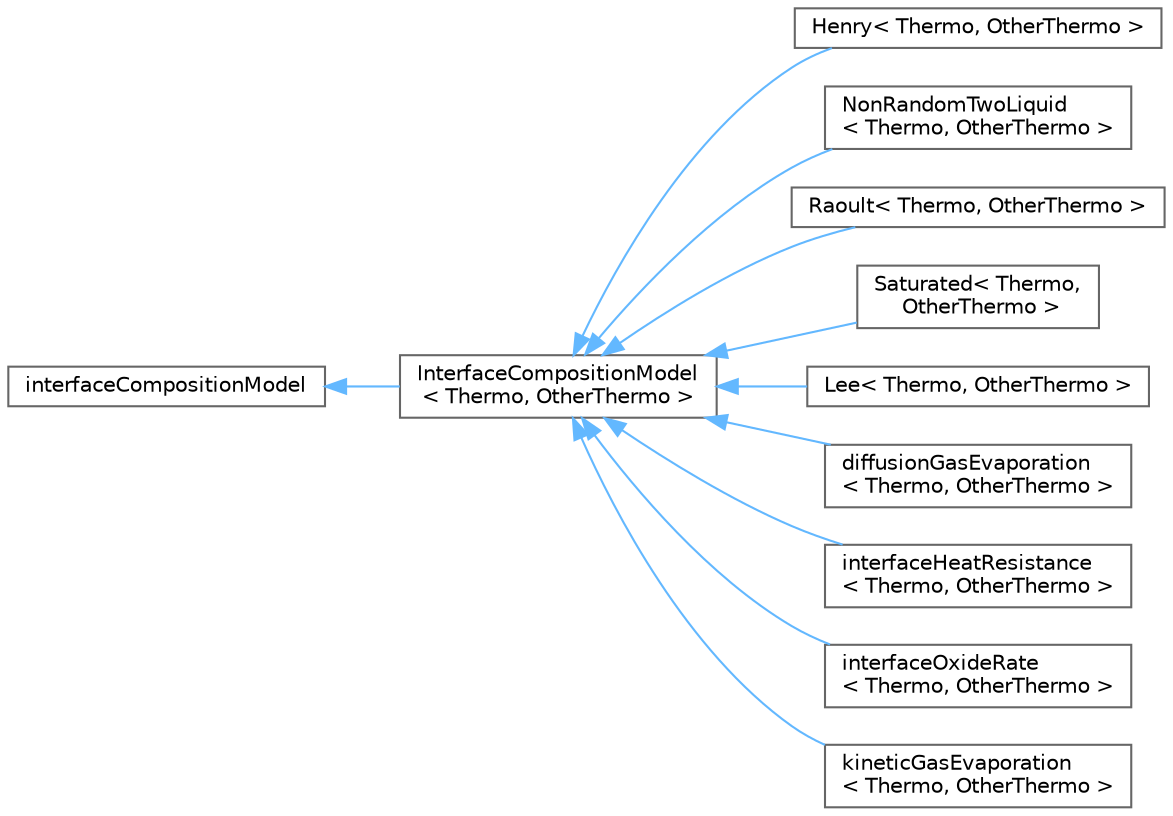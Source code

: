 digraph "Graphical Class Hierarchy"
{
 // LATEX_PDF_SIZE
  bgcolor="transparent";
  edge [fontname=Helvetica,fontsize=10,labelfontname=Helvetica,labelfontsize=10];
  node [fontname=Helvetica,fontsize=10,shape=box,height=0.2,width=0.4];
  rankdir="LR";
  Node0 [id="Node000000",label="interfaceCompositionModel",height=0.2,width=0.4,color="grey40", fillcolor="white", style="filled",URL="$classFoam_1_1multiphaseInter_1_1interfaceCompositionModel.html",tooltip=" "];
  Node0 -> Node1 [id="edge4838_Node000000_Node000001",dir="back",color="steelblue1",style="solid",tooltip=" "];
  Node1 [id="Node000001",label="InterfaceCompositionModel\l\< Thermo, OtherThermo \>",height=0.2,width=0.4,color="grey40", fillcolor="white", style="filled",URL="$classFoam_1_1InterfaceCompositionModel.html",tooltip="Base class for interface composition models, templated on the two thermodynamic models either side of..."];
  Node1 -> Node2 [id="edge4839_Node000001_Node000002",dir="back",color="steelblue1",style="solid",tooltip=" "];
  Node2 [id="Node000002",label="Henry\< Thermo, OtherThermo \>",height=0.2,width=0.4,color="grey40", fillcolor="white", style="filled",URL="$classFoam_1_1interfaceCompositionModels_1_1Henry.html",tooltip="Henry's law for gas solubility in liquid. The concentration of a dissolved species in the liquid is p..."];
  Node1 -> Node3 [id="edge4840_Node000001_Node000003",dir="back",color="steelblue1",style="solid",tooltip=" "];
  Node3 [id="Node000003",label="NonRandomTwoLiquid\l\< Thermo, OtherThermo \>",height=0.2,width=0.4,color="grey40", fillcolor="white", style="filled",URL="$classFoam_1_1interfaceCompositionModels_1_1NonRandomTwoLiquid.html",tooltip="Non ideal law for the mixing of two species. A separate composition model is given for each species...."];
  Node1 -> Node4 [id="edge4841_Node000001_Node000004",dir="back",color="steelblue1",style="solid",tooltip=" "];
  Node4 [id="Node000004",label="Raoult\< Thermo, OtherThermo \>",height=0.2,width=0.4,color="grey40", fillcolor="white", style="filled",URL="$classFoam_1_1interfaceCompositionModels_1_1Raoult.html",tooltip="Raoult's law of ideal mixing. A separate composition model is given for each species...."];
  Node1 -> Node5 [id="edge4842_Node000001_Node000005",dir="back",color="steelblue1",style="solid",tooltip=" "];
  Node5 [id="Node000005",label="Saturated\< Thermo,\l OtherThermo \>",height=0.2,width=0.4,color="grey40", fillcolor="white", style="filled",URL="$classFoam_1_1interfaceCompositionModels_1_1Saturated.html",tooltip="Model which uses a saturation pressure model for a single species to calculate the interface composit..."];
  Node1 -> Node6 [id="edge4843_Node000001_Node000006",dir="back",color="steelblue1",style="solid",tooltip=" "];
  Node6 [id="Node000006",label="Lee\< Thermo, OtherThermo \>",height=0.2,width=0.4,color="grey40", fillcolor="white", style="filled",URL="$classFoam_1_1meltingEvaporationModels_1_1Lee.html",tooltip="Mass transfer Lee model. Simple model driven by field value difference as:"];
  Node1 -> Node7 [id="edge4844_Node000001_Node000007",dir="back",color="steelblue1",style="solid",tooltip=" "];
  Node7 [id="Node000007",label="diffusionGasEvaporation\l\< Thermo, OtherThermo \>",height=0.2,width=0.4,color="grey40", fillcolor="white", style="filled",URL="$classFoam_1_1meltingEvaporationModels_1_1diffusionGasEvaporation.html",tooltip="Gas diffusion based evaporation/condensation mass transfer model."];
  Node1 -> Node8 [id="edge4845_Node000001_Node000008",dir="back",color="steelblue1",style="solid",tooltip=" "];
  Node8 [id="Node000008",label="interfaceHeatResistance\l\< Thermo, OtherThermo \>",height=0.2,width=0.4,color="grey40", fillcolor="white", style="filled",URL="$classFoam_1_1meltingEvaporationModels_1_1interfaceHeatResistance.html",tooltip="Interface Heat Resistance type of condensation/saturation model using spread source distribution foll..."];
  Node1 -> Node9 [id="edge4846_Node000001_Node000009",dir="back",color="steelblue1",style="solid",tooltip=" "];
  Node9 [id="Node000009",label="interfaceOxideRate\l\< Thermo, OtherThermo \>",height=0.2,width=0.4,color="grey40", fillcolor="white", style="filled",URL="$classFoam_1_1meltingEvaporationModels_1_1interfaceOxideRate.html",tooltip="The interfaceOxideRate is a simple model to calculate the formation rate of oxide inclusions (mDotOxi..."];
  Node1 -> Node10 [id="edge4847_Node000001_Node000010",dir="back",color="steelblue1",style="solid",tooltip=" "];
  Node10 [id="Node000010",label="kineticGasEvaporation\l\< Thermo, OtherThermo \>",height=0.2,width=0.4,color="grey40", fillcolor="white", style="filled",URL="$classFoam_1_1meltingEvaporationModels_1_1kineticGasEvaporation.html",tooltip="Considering the Hertz Knudsen formula, which gives the evaporation-condensation flux based on the kin..."];
}
